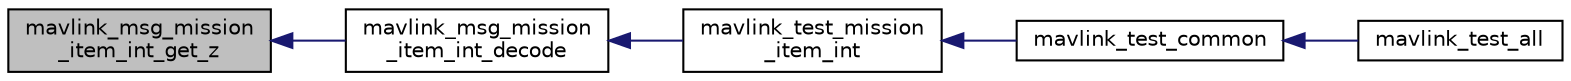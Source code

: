 digraph "mavlink_msg_mission_item_int_get_z"
{
 // INTERACTIVE_SVG=YES
  edge [fontname="Helvetica",fontsize="10",labelfontname="Helvetica",labelfontsize="10"];
  node [fontname="Helvetica",fontsize="10",shape=record];
  rankdir="LR";
  Node1 [label="mavlink_msg_mission\l_item_int_get_z",height=0.2,width=0.4,color="black", fillcolor="grey75", style="filled", fontcolor="black"];
  Node1 -> Node2 [dir="back",color="midnightblue",fontsize="10",style="solid",fontname="Helvetica"];
  Node2 [label="mavlink_msg_mission\l_item_int_decode",height=0.2,width=0.4,color="black", fillcolor="white", style="filled",URL="$mavlink__msg__mission__item__int_8h.html#a8d6312ebcb689928266f68d9d7eb2129",tooltip="Decode a mission_item_int message into a struct. "];
  Node2 -> Node3 [dir="back",color="midnightblue",fontsize="10",style="solid",fontname="Helvetica"];
  Node3 [label="mavlink_test_mission\l_item_int",height=0.2,width=0.4,color="black", fillcolor="white", style="filled",URL="$common_2testsuite_8h.html#a3887bd539390ae1e74e349603e079b32"];
  Node3 -> Node4 [dir="back",color="midnightblue",fontsize="10",style="solid",fontname="Helvetica"];
  Node4 [label="mavlink_test_common",height=0.2,width=0.4,color="black", fillcolor="white", style="filled",URL="$common_2testsuite_8h.html#af349432601ac003d2c80a69c100c70a4"];
  Node4 -> Node5 [dir="back",color="midnightblue",fontsize="10",style="solid",fontname="Helvetica"];
  Node5 [label="mavlink_test_all",height=0.2,width=0.4,color="black", fillcolor="white", style="filled",URL="$common_2testsuite_8h.html#a4cc77b6c343679298da5d3c2b4e48759"];
}
